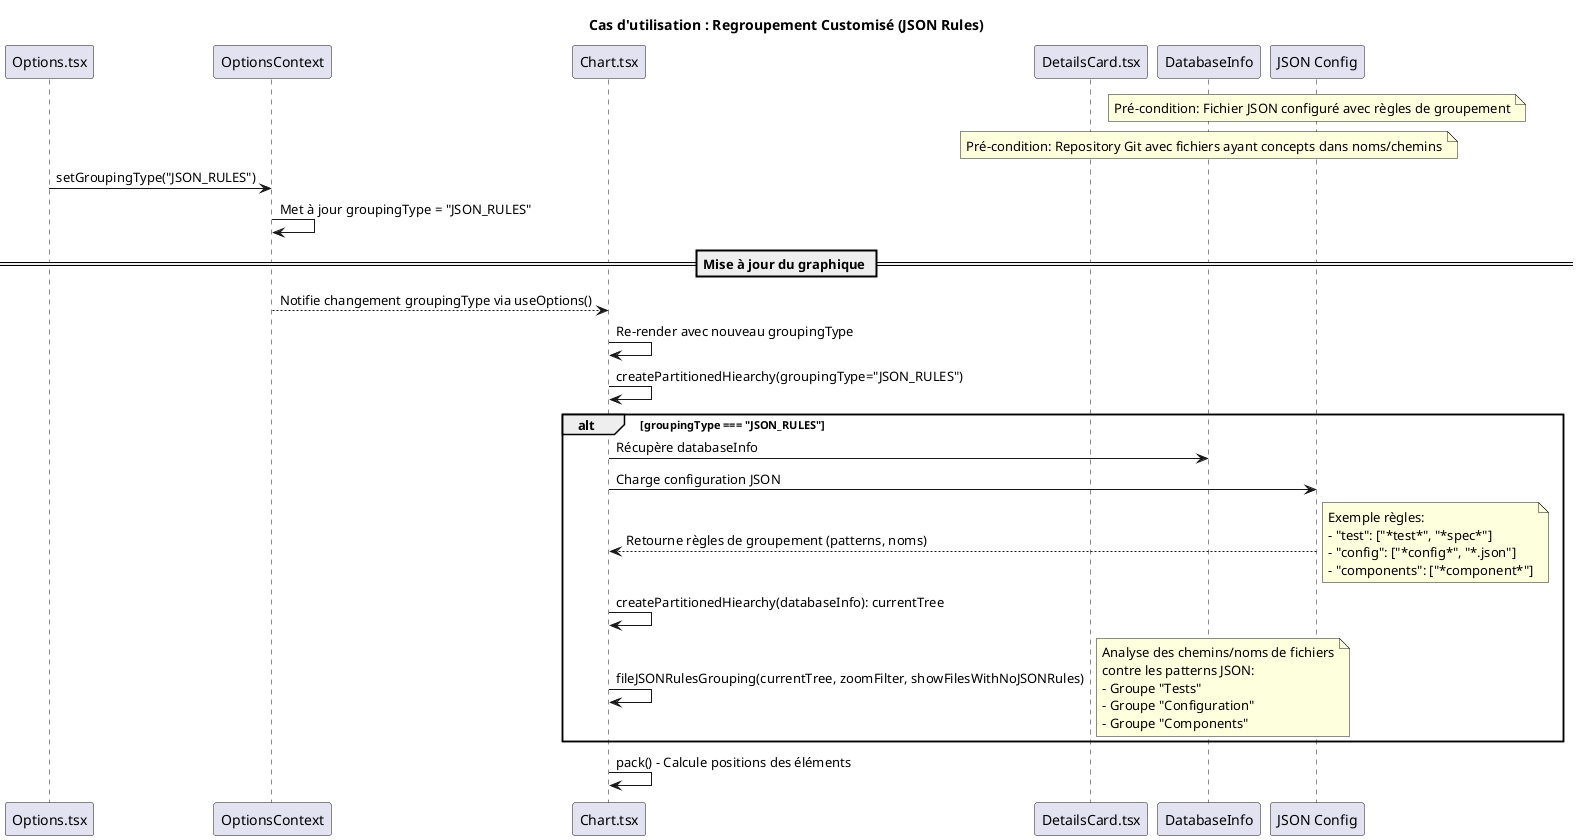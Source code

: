 @startuml
title Cas d'utilisation : Regroupement Customisé (JSON Rules)

participant "Options.tsx" as O
participant "OptionsContext" as OC
participant "Chart.tsx" as C
participant "DetailsCard.tsx" as DC
participant "DatabaseInfo" as DB
participant "JSON Config" as JSON

note over JSON: Pré-condition: Fichier JSON configuré avec règles de groupement
note over DB: Pré-condition: Repository Git avec fichiers ayant concepts dans noms/chemins

note right: EnumSelect onChange(groupingType: GroupingType)
O -> OC: setGroupingType("JSON_RULES")
OC -> OC: Met à jour groupingType = "JSON_RULES"

== Mise à jour du graphique ==
OC --> C: Notifie changement groupingType via useOptions()
C -> C: Re-render avec nouveau groupingType
C -> C: createPartitionedHiearchy(groupingType="JSON_RULES")

alt groupingType === "JSON_RULES"
    C -> DB: Récupère databaseInfo
    C -> JSON: Charge configuration JSON
    JSON --> C: Retourne règles de groupement (patterns, noms)
    note right: Exemple règles:\n- "test": ["*test*", "*spec*"]\n- "config": ["*config*", "*.json"]\n- "components": ["*component*"]
    
    C -> C: createPartitionedHiearchy(databaseInfo): currentTree
    C -> C: fileJSONRulesGrouping(currentTree, zoomFilter, showFilesWithNoJSONRules)
    note right: Analyse des chemins/noms de fichiers\ncontre les patterns JSON:\n- Groupe "Tests"\n- Groupe "Configuration"\n- Groupe "Components"
end

C -> C: pack() - Calcule positions des éléments